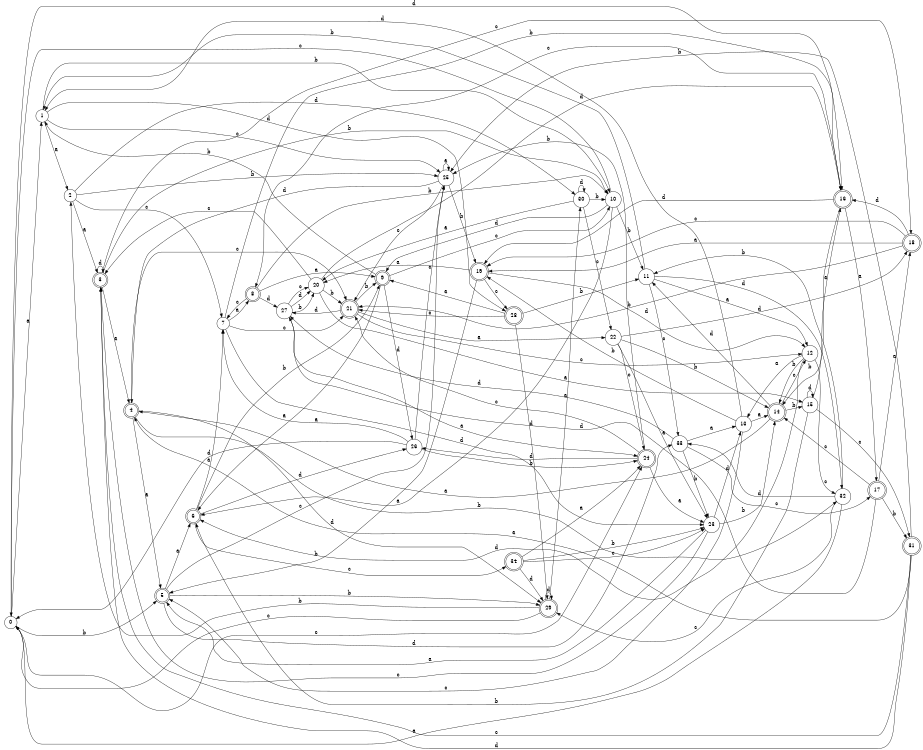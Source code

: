 digraph n28_5 {
__start0 [label="" shape="none"];

rankdir=LR;
size="8,5";

s0 [style="filled", color="black", fillcolor="white" shape="circle", label="0"];
s1 [style="filled", color="black", fillcolor="white" shape="circle", label="1"];
s2 [style="filled", color="black", fillcolor="white" shape="circle", label="2"];
s3 [style="rounded,filled", color="black", fillcolor="white" shape="doublecircle", label="3"];
s4 [style="rounded,filled", color="black", fillcolor="white" shape="doublecircle", label="4"];
s5 [style="rounded,filled", color="black", fillcolor="white" shape="doublecircle", label="5"];
s6 [style="rounded,filled", color="black", fillcolor="white" shape="doublecircle", label="6"];
s7 [style="filled", color="black", fillcolor="white" shape="circle", label="7"];
s8 [style="rounded,filled", color="black", fillcolor="white" shape="doublecircle", label="8"];
s9 [style="rounded,filled", color="black", fillcolor="white" shape="doublecircle", label="9"];
s10 [style="filled", color="black", fillcolor="white" shape="circle", label="10"];
s11 [style="filled", color="black", fillcolor="white" shape="circle", label="11"];
s12 [style="filled", color="black", fillcolor="white" shape="circle", label="12"];
s13 [style="filled", color="black", fillcolor="white" shape="circle", label="13"];
s14 [style="rounded,filled", color="black", fillcolor="white" shape="doublecircle", label="14"];
s15 [style="filled", color="black", fillcolor="white" shape="circle", label="15"];
s16 [style="rounded,filled", color="black", fillcolor="white" shape="doublecircle", label="16"];
s17 [style="rounded,filled", color="black", fillcolor="white" shape="doublecircle", label="17"];
s18 [style="rounded,filled", color="black", fillcolor="white" shape="doublecircle", label="18"];
s19 [style="rounded,filled", color="black", fillcolor="white" shape="doublecircle", label="19"];
s20 [style="filled", color="black", fillcolor="white" shape="circle", label="20"];
s21 [style="rounded,filled", color="black", fillcolor="white" shape="doublecircle", label="21"];
s22 [style="filled", color="black", fillcolor="white" shape="circle", label="22"];
s23 [style="filled", color="black", fillcolor="white" shape="circle", label="23"];
s24 [style="rounded,filled", color="black", fillcolor="white" shape="doublecircle", label="24"];
s25 [style="filled", color="black", fillcolor="white" shape="circle", label="25"];
s26 [style="filled", color="black", fillcolor="white" shape="circle", label="26"];
s27 [style="filled", color="black", fillcolor="white" shape="circle", label="27"];
s28 [style="rounded,filled", color="black", fillcolor="white" shape="doublecircle", label="28"];
s29 [style="rounded,filled", color="black", fillcolor="white" shape="doublecircle", label="29"];
s30 [style="filled", color="black", fillcolor="white" shape="circle", label="30"];
s31 [style="rounded,filled", color="black", fillcolor="white" shape="doublecircle", label="31"];
s32 [style="filled", color="black", fillcolor="white" shape="circle", label="32"];
s33 [style="filled", color="black", fillcolor="white" shape="circle", label="33"];
s34 [style="rounded,filled", color="black", fillcolor="white" shape="doublecircle", label="34"];
s0 -> s1 [label="a"];
s0 -> s5 [label="b"];
s0 -> s24 [label="c"];
s0 -> s16 [label="d"];
s1 -> s2 [label="a"];
s1 -> s10 [label="b"];
s1 -> s25 [label="c"];
s1 -> s28 [label="d"];
s2 -> s3 [label="a"];
s2 -> s25 [label="b"];
s2 -> s7 [label="c"];
s2 -> s30 [label="d"];
s3 -> s4 [label="a"];
s3 -> s10 [label="b"];
s3 -> s18 [label="c"];
s3 -> s3 [label="d"];
s4 -> s5 [label="a"];
s4 -> s32 [label="b"];
s4 -> s21 [label="c"];
s4 -> s29 [label="d"];
s5 -> s6 [label="a"];
s5 -> s29 [label="b"];
s5 -> s25 [label="c"];
s5 -> s33 [label="d"];
s6 -> s7 [label="a"];
s6 -> s9 [label="b"];
s6 -> s34 [label="c"];
s6 -> s26 [label="d"];
s7 -> s8 [label="a"];
s7 -> s16 [label="b"];
s7 -> s21 [label="c"];
s7 -> s23 [label="d"];
s8 -> s9 [label="a"];
s8 -> s10 [label="b"];
s8 -> s7 [label="c"];
s8 -> s27 [label="d"];
s9 -> s6 [label="a"];
s9 -> s1 [label="b"];
s9 -> s10 [label="c"];
s9 -> s26 [label="d"];
s10 -> s6 [label="a"];
s10 -> s11 [label="b"];
s10 -> s0 [label="c"];
s10 -> s9 [label="d"];
s11 -> s12 [label="a"];
s11 -> s1 [label="b"];
s11 -> s33 [label="c"];
s11 -> s32 [label="d"];
s12 -> s13 [label="a"];
s12 -> s14 [label="b"];
s12 -> s32 [label="c"];
s12 -> s6 [label="d"];
s13 -> s14 [label="a"];
s13 -> s19 [label="b"];
s13 -> s5 [label="c"];
s13 -> s1 [label="d"];
s14 -> s4 [label="a"];
s14 -> s15 [label="b"];
s14 -> s12 [label="c"];
s14 -> s11 [label="d"];
s15 -> s16 [label="a"];
s15 -> s6 [label="b"];
s15 -> s31 [label="c"];
s15 -> s15 [label="d"];
s16 -> s17 [label="a"];
s16 -> s14 [label="b"];
s16 -> s8 [label="c"];
s16 -> s19 [label="d"];
s17 -> s18 [label="a"];
s17 -> s31 [label="b"];
s17 -> s14 [label="c"];
s17 -> s27 [label="d"];
s18 -> s19 [label="a"];
s18 -> s21 [label="b"];
s18 -> s19 [label="c"];
s18 -> s16 [label="d"];
s19 -> s20 [label="a"];
s19 -> s5 [label="b"];
s19 -> s28 [label="c"];
s19 -> s12 [label="d"];
s20 -> s15 [label="a"];
s20 -> s21 [label="b"];
s20 -> s3 [label="c"];
s20 -> s16 [label="d"];
s21 -> s22 [label="a"];
s21 -> s9 [label="b"];
s21 -> s12 [label="c"];
s21 -> s27 [label="d"];
s22 -> s23 [label="a"];
s22 -> s14 [label="b"];
s22 -> s24 [label="c"];
s22 -> s18 [label="d"];
s23 -> s5 [label="a"];
s23 -> s14 [label="b"];
s23 -> s3 [label="c"];
s23 -> s13 [label="d"];
s24 -> s23 [label="a"];
s24 -> s25 [label="b"];
s24 -> s21 [label="c"];
s24 -> s26 [label="d"];
s25 -> s25 [label="a"];
s25 -> s19 [label="b"];
s25 -> s21 [label="c"];
s25 -> s4 [label="d"];
s26 -> s7 [label="a"];
s26 -> s24 [label="b"];
s26 -> s25 [label="c"];
s26 -> s0 [label="d"];
s27 -> s24 [label="a"];
s27 -> s20 [label="b"];
s27 -> s20 [label="c"];
s27 -> s20 [label="d"];
s28 -> s9 [label="a"];
s28 -> s11 [label="b"];
s28 -> s21 [label="c"];
s28 -> s29 [label="d"];
s29 -> s30 [label="a"];
s29 -> s2 [label="b"];
s29 -> s0 [label="c"];
s29 -> s29 [label="d"];
s30 -> s20 [label="a"];
s30 -> s10 [label="b"];
s30 -> s22 [label="c"];
s30 -> s30 [label="d"];
s31 -> s4 [label="a"];
s31 -> s25 [label="b"];
s31 -> s3 [label="c"];
s31 -> s3 [label="d"];
s32 -> s0 [label="a"];
s32 -> s11 [label="b"];
s32 -> s29 [label="c"];
s32 -> s33 [label="d"];
s33 -> s13 [label="a"];
s33 -> s23 [label="b"];
s33 -> s17 [label="c"];
s33 -> s27 [label="d"];
s34 -> s24 [label="a"];
s34 -> s23 [label="b"];
s34 -> s23 [label="c"];
s34 -> s29 [label="d"];

}